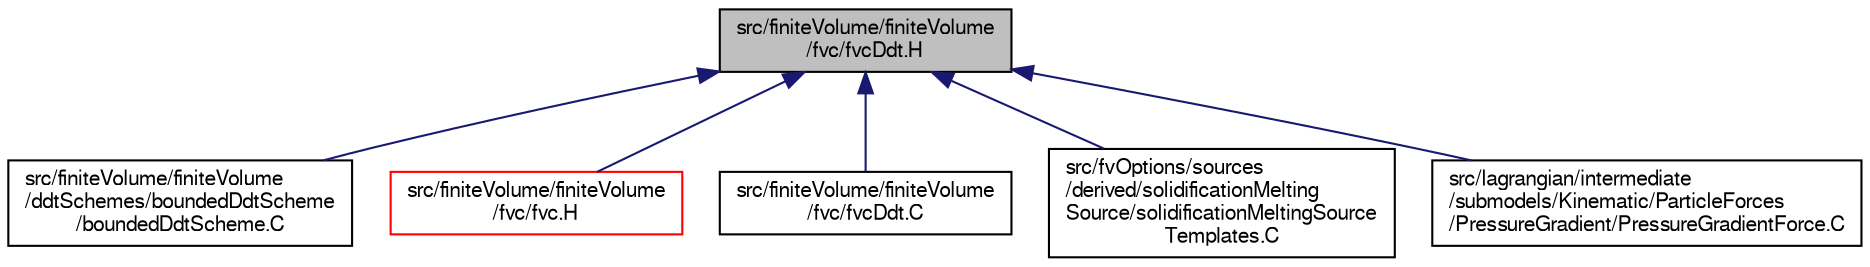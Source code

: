 digraph "src/finiteVolume/finiteVolume/fvc/fvcDdt.H"
{
  bgcolor="transparent";
  edge [fontname="FreeSans",fontsize="10",labelfontname="FreeSans",labelfontsize="10"];
  node [fontname="FreeSans",fontsize="10",shape=record];
  Node131 [label="src/finiteVolume/finiteVolume\l/fvc/fvcDdt.H",height=0.2,width=0.4,color="black", fillcolor="grey75", style="filled", fontcolor="black"];
  Node131 -> Node132 [dir="back",color="midnightblue",fontsize="10",style="solid",fontname="FreeSans"];
  Node132 [label="src/finiteVolume/finiteVolume\l/ddtSchemes/boundedDdtScheme\l/boundedDdtScheme.C",height=0.2,width=0.4,color="black",URL="$a02828.html"];
  Node131 -> Node133 [dir="back",color="midnightblue",fontsize="10",style="solid",fontname="FreeSans"];
  Node133 [label="src/finiteVolume/finiteVolume\l/fvc/fvc.H",height=0.2,width=0.4,color="red",URL="$a02924.html"];
  Node131 -> Node186 [dir="back",color="midnightblue",fontsize="10",style="solid",fontname="FreeSans"];
  Node186 [label="src/finiteVolume/finiteVolume\l/fvc/fvcDdt.C",height=0.2,width=0.4,color="black",URL="$a02954.html"];
  Node131 -> Node187 [dir="back",color="midnightblue",fontsize="10",style="solid",fontname="FreeSans"];
  Node187 [label="src/fvOptions/sources\l/derived/solidificationMelting\lSource/solidificationMeltingSource\lTemplates.C",height=0.2,width=0.4,color="black",URL="$a04754.html"];
  Node131 -> Node188 [dir="back",color="midnightblue",fontsize="10",style="solid",fontname="FreeSans"];
  Node188 [label="src/lagrangian/intermediate\l/submodels/Kinematic/ParticleForces\l/PressureGradient/PressureGradientForce.C",height=0.2,width=0.4,color="black",URL="$a05903.html"];
}
